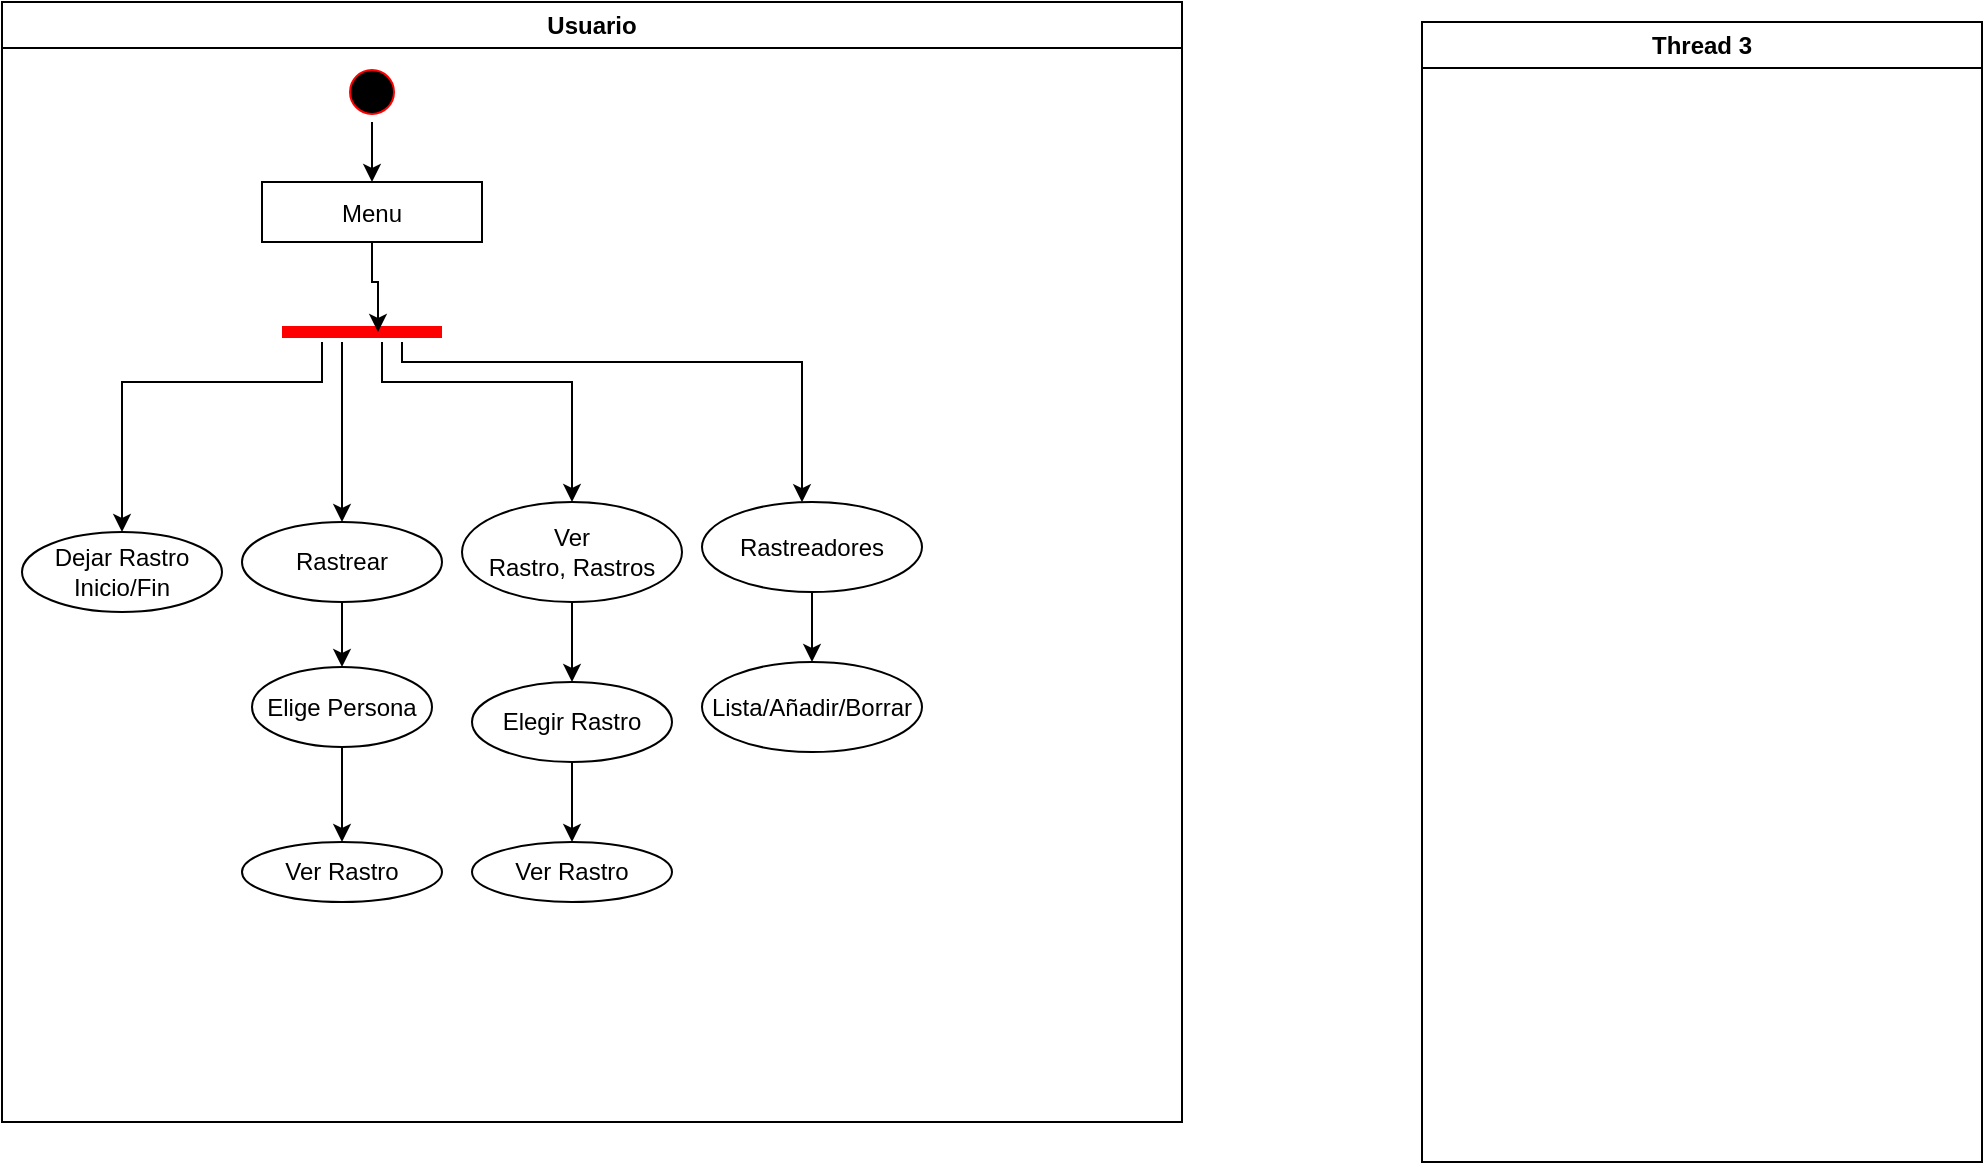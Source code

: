 <mxfile version="12.5.4" type="github" pages="2">
  <diagram name="Flujo" id="e7e014a7-5840-1c2e-5031-d8a46d1fe8dd">
    <mxGraphModel dx="946" dy="646" grid="1" gridSize="10" guides="1" tooltips="1" connect="1" arrows="1" fold="1" page="1" pageScale="1" pageWidth="1169" pageHeight="826" background="#ffffff" math="0" shadow="0">
      <root>
        <mxCell id="0"/>
        <mxCell id="1" parent="0"/>
        <mxCell id="2" value="Usuario" style="swimlane;whiteSpace=wrap;direction=east;" parent="1" vertex="1">
          <mxGeometry x="100" y="90" width="590" height="560" as="geometry"/>
        </mxCell>
        <object label="Dejar Rastro&lt;br&gt;Inicio/Fin" Descripcion="Al pulsar empieza a dejar rastro, se va guardando el rastro en Base de datos&#xa;&#xa;Si ya está dejando rastro la opción es finalizar rastro, no dejar rastro&#xa;&#xa;Si está en finalizar, la opción es dejar rastro" id="QhEU6x6N_ftUbbuGNcNT-46">
          <mxCell style="ellipse;whiteSpace=wrap;html=1;" vertex="1" parent="2">
            <mxGeometry x="10" y="265" width="100" height="40" as="geometry"/>
          </mxCell>
        </object>
        <mxCell id="QhEU6x6N_ftUbbuGNcNT-71" style="edgeStyle=orthogonalEdgeStyle;rounded=0;orthogonalLoop=1;jettySize=auto;html=1;" edge="1" parent="2" source="QhEU6x6N_ftUbbuGNcNT-47" target="QhEU6x6N_ftUbbuGNcNT-70">
          <mxGeometry relative="1" as="geometry"/>
        </mxCell>
        <object label="Rastrear" Descripción="Empieza a revisar el rastro de las personas a las que se dio derecho a rastrear" id="QhEU6x6N_ftUbbuGNcNT-47">
          <mxCell style="ellipse;whiteSpace=wrap;html=1;" vertex="1" parent="2">
            <mxGeometry x="120" y="260" width="100" height="40" as="geometry"/>
          </mxCell>
        </object>
        <mxCell id="QhEU6x6N_ftUbbuGNcNT-68" style="edgeStyle=orthogonalEdgeStyle;rounded=0;orthogonalLoop=1;jettySize=auto;html=1;" edge="1" parent="2" source="QhEU6x6N_ftUbbuGNcNT-49" target="QhEU6x6N_ftUbbuGNcNT-66">
          <mxGeometry relative="1" as="geometry"/>
        </mxCell>
        <object label="Ver &lt;br&gt;Rastro, Rastros" Descripcion="Se ven los rastros dejados, empezando con el actual a los más antiguos" id="QhEU6x6N_ftUbbuGNcNT-49">
          <mxCell style="ellipse;whiteSpace=wrap;html=1;" vertex="1" parent="2">
            <mxGeometry x="230" y="250" width="110" height="50" as="geometry"/>
          </mxCell>
        </object>
        <mxCell id="5" value="" style="ellipse;shape=startState;fillColor=#000000;strokeColor=#ff0000;" parent="2" vertex="1">
          <mxGeometry x="170" y="30" width="30" height="30" as="geometry"/>
        </mxCell>
        <mxCell id="7" value="Menu" style="" parent="2" vertex="1">
          <mxGeometry x="130" y="90" width="110" height="30" as="geometry"/>
        </mxCell>
        <mxCell id="QhEU6x6N_ftUbbuGNcNT-58" style="edgeStyle=orthogonalEdgeStyle;rounded=0;orthogonalLoop=1;jettySize=auto;html=1;entryX=0.5;entryY=0;entryDx=0;entryDy=0;" edge="1" parent="2" source="5" target="7">
          <mxGeometry relative="1" as="geometry"/>
        </mxCell>
        <mxCell id="QhEU6x6N_ftUbbuGNcNT-64" style="edgeStyle=orthogonalEdgeStyle;rounded=0;orthogonalLoop=1;jettySize=auto;html=1;entryX=0.5;entryY=0;entryDx=0;entryDy=0;" edge="1" parent="2" source="QhEU6x6N_ftUbbuGNcNT-42" target="QhEU6x6N_ftUbbuGNcNT-49">
          <mxGeometry relative="1" as="geometry">
            <Array as="points">
              <mxPoint x="190" y="190"/>
              <mxPoint x="285" y="190"/>
            </Array>
          </mxGeometry>
        </mxCell>
        <mxCell id="QhEU6x6N_ftUbbuGNcNT-77" style="edgeStyle=orthogonalEdgeStyle;rounded=0;orthogonalLoop=1;jettySize=auto;html=1;" edge="1" parent="2" source="QhEU6x6N_ftUbbuGNcNT-42" target="QhEU6x6N_ftUbbuGNcNT-74">
          <mxGeometry relative="1" as="geometry">
            <Array as="points">
              <mxPoint x="200" y="180"/>
              <mxPoint x="400" y="180"/>
            </Array>
          </mxGeometry>
        </mxCell>
        <mxCell id="QhEU6x6N_ftUbbuGNcNT-42" value="" style="shape=line;html=1;strokeWidth=6;strokeColor=#ff0000;" vertex="1" parent="2">
          <mxGeometry x="140" y="160" width="80" height="10" as="geometry"/>
        </mxCell>
        <mxCell id="QhEU6x6N_ftUbbuGNcNT-54" style="edgeStyle=orthogonalEdgeStyle;rounded=0;orthogonalLoop=1;jettySize=auto;html=1;" edge="1" parent="2" source="QhEU6x6N_ftUbbuGNcNT-42" target="QhEU6x6N_ftUbbuGNcNT-46">
          <mxGeometry relative="1" as="geometry">
            <Array as="points">
              <mxPoint x="160" y="190"/>
              <mxPoint x="60" y="190"/>
            </Array>
          </mxGeometry>
        </mxCell>
        <mxCell id="QhEU6x6N_ftUbbuGNcNT-55" style="edgeStyle=orthogonalEdgeStyle;rounded=0;orthogonalLoop=1;jettySize=auto;html=1;entryX=0.5;entryY=0;entryDx=0;entryDy=0;" edge="1" parent="2" source="QhEU6x6N_ftUbbuGNcNT-42" target="QhEU6x6N_ftUbbuGNcNT-47">
          <mxGeometry relative="1" as="geometry">
            <Array as="points">
              <mxPoint x="170" y="255"/>
            </Array>
          </mxGeometry>
        </mxCell>
        <mxCell id="QhEU6x6N_ftUbbuGNcNT-62" style="edgeStyle=orthogonalEdgeStyle;rounded=0;orthogonalLoop=1;jettySize=auto;html=1;entryX=0.6;entryY=0.5;entryDx=0;entryDy=0;entryPerimeter=0;" edge="1" parent="2" source="7" target="QhEU6x6N_ftUbbuGNcNT-42">
          <mxGeometry relative="1" as="geometry"/>
        </mxCell>
        <mxCell id="QhEU6x6N_ftUbbuGNcNT-69" style="edgeStyle=orthogonalEdgeStyle;rounded=0;orthogonalLoop=1;jettySize=auto;html=1;" edge="1" parent="2" source="QhEU6x6N_ftUbbuGNcNT-66" target="QhEU6x6N_ftUbbuGNcNT-67">
          <mxGeometry relative="1" as="geometry"/>
        </mxCell>
        <object label="Elegir Rastro" Descripcion="Se elige el rastro que se desea ver, del actual al mas viejo" id="QhEU6x6N_ftUbbuGNcNT-66">
          <mxCell style="ellipse;whiteSpace=wrap;html=1;" vertex="1" parent="2">
            <mxGeometry x="235" y="340" width="100" height="40" as="geometry"/>
          </mxCell>
        </object>
        <object label="Ver Rastro" Descripción="Se ve el rastro dejado" id="QhEU6x6N_ftUbbuGNcNT-67">
          <mxCell style="ellipse;whiteSpace=wrap;html=1;" vertex="1" parent="2">
            <mxGeometry x="235" y="420" width="100" height="30" as="geometry"/>
          </mxCell>
        </object>
        <mxCell id="QhEU6x6N_ftUbbuGNcNT-73" style="edgeStyle=orthogonalEdgeStyle;rounded=0;orthogonalLoop=1;jettySize=auto;html=1;entryX=0.5;entryY=0;entryDx=0;entryDy=0;" edge="1" parent="2" source="QhEU6x6N_ftUbbuGNcNT-70" target="QhEU6x6N_ftUbbuGNcNT-72">
          <mxGeometry relative="1" as="geometry"/>
        </mxCell>
        <object label="Elige Persona" Descripcion="Elige la persona a la que se desea rastrear" id="QhEU6x6N_ftUbbuGNcNT-70">
          <mxCell style="ellipse;whiteSpace=wrap;html=1;" vertex="1" parent="2">
            <mxGeometry x="125" y="332.5" width="90" height="40" as="geometry"/>
          </mxCell>
        </object>
        <object label="Ver Rastro" Descripcion="Se ve el mapa con la persona que se rastrea" id="QhEU6x6N_ftUbbuGNcNT-72">
          <mxCell style="ellipse;whiteSpace=wrap;html=1;" vertex="1" parent="2">
            <mxGeometry x="120" y="420" width="100" height="30" as="geometry"/>
          </mxCell>
        </object>
        <mxCell id="QhEU6x6N_ftUbbuGNcNT-76" value="" style="edgeStyle=orthogonalEdgeStyle;rounded=0;orthogonalLoop=1;jettySize=auto;html=1;" edge="1" parent="2" source="QhEU6x6N_ftUbbuGNcNT-74" target="QhEU6x6N_ftUbbuGNcNT-75">
          <mxGeometry relative="1" as="geometry"/>
        </mxCell>
        <object label="Rastreadores" Descripcion="Acceso a las personas que pueden rastrearme" id="QhEU6x6N_ftUbbuGNcNT-74">
          <mxCell style="ellipse;whiteSpace=wrap;html=1;" vertex="1" parent="2">
            <mxGeometry x="350" y="250" width="110" height="45" as="geometry"/>
          </mxCell>
        </object>
        <object label="Lista/Añadir/Borrar" Descripcion="Se añaden las personas que pueden acceder a mis rastros" id="QhEU6x6N_ftUbbuGNcNT-75">
          <mxCell style="ellipse;whiteSpace=wrap;html=1;" vertex="1" parent="2">
            <mxGeometry x="350" y="330" width="110" height="45" as="geometry"/>
          </mxCell>
        </object>
        <mxCell id="4" value="Thread 3" style="swimlane;whiteSpace=wrap" parent="1" vertex="1">
          <mxGeometry x="810" y="100" width="280" height="570" as="geometry"/>
        </mxCell>
      </root>
    </mxGraphModel>
  </diagram>
  <diagram id="Dm1oo0q5bmK6Jqf1tPeF" name="Tablas">
    <mxGraphModel dx="946" dy="646" grid="1" gridSize="10" guides="1" tooltips="1" connect="1" arrows="1" fold="1" page="1" pageScale="1" pageWidth="1169" pageHeight="827" math="0" shadow="0">
      <root>
        <mxCell id="dsDOiJkIsCiFrJ0K2MnO-0"/>
        <mxCell id="dsDOiJkIsCiFrJ0K2MnO-1" parent="dsDOiJkIsCiFrJ0K2MnO-0"/>
        <mxCell id="SvTrf5oOPu9Eeo3lYWJ9-4" value="Rastros" style="swimlane;fontStyle=0;childLayout=stackLayout;horizontal=1;startSize=26;fillColor=#e0e0e0;horizontalStack=0;resizeParent=1;resizeParentMax=0;resizeLast=0;collapsible=1;marginBottom=0;swimlaneFillColor=#ffffff;align=center;fontSize=14;" vertex="1" parent="dsDOiJkIsCiFrJ0K2MnO-1">
          <mxGeometry x="210" y="113" width="160" height="144" as="geometry"/>
        </mxCell>
        <mxCell id="SvTrf5oOPu9Eeo3lYWJ9-5" value="Rastro" style="shape=partialRectangle;top=0;left=0;right=0;bottom=1;align=left;verticalAlign=middle;fillColor=none;spacingLeft=34;spacingRight=4;overflow=hidden;rotatable=0;points=[[0,0.5],[1,0.5]];portConstraint=eastwest;dropTarget=0;fontStyle=5;fontSize=12;" vertex="1" parent="SvTrf5oOPu9Eeo3lYWJ9-4">
          <mxGeometry y="26" width="160" height="30" as="geometry"/>
        </mxCell>
        <mxCell id="SvTrf5oOPu9Eeo3lYWJ9-6" value="PK" style="shape=partialRectangle;top=0;left=0;bottom=0;fillColor=none;align=left;verticalAlign=middle;spacingLeft=4;spacingRight=4;overflow=hidden;rotatable=0;points=[];portConstraint=eastwest;part=1;fontSize=12;" vertex="1" connectable="0" parent="SvTrf5oOPu9Eeo3lYWJ9-5">
          <mxGeometry width="30" height="30" as="geometry"/>
        </mxCell>
        <mxCell id="SvTrf5oOPu9Eeo3lYWJ9-7" value="Usuario" style="shape=partialRectangle;top=0;left=0;right=0;bottom=0;align=left;verticalAlign=top;fillColor=none;spacingLeft=34;spacingRight=4;overflow=hidden;rotatable=0;points=[[0,0.5],[1,0.5]];portConstraint=eastwest;dropTarget=0;fontSize=12;" vertex="1" parent="SvTrf5oOPu9Eeo3lYWJ9-4">
          <mxGeometry y="56" width="160" height="26" as="geometry"/>
        </mxCell>
        <mxCell id="SvTrf5oOPu9Eeo3lYWJ9-8" value="FK" style="shape=partialRectangle;top=0;left=0;bottom=0;fillColor=none;align=left;verticalAlign=top;spacingLeft=4;spacingRight=4;overflow=hidden;rotatable=0;points=[];portConstraint=eastwest;part=1;fontSize=12;" vertex="1" connectable="0" parent="SvTrf5oOPu9Eeo3lYWJ9-7">
          <mxGeometry width="30" height="26" as="geometry"/>
        </mxCell>
        <mxCell id="SvTrf5oOPu9Eeo3lYWJ9-9" value="Inicio" style="shape=partialRectangle;top=0;left=0;right=0;bottom=0;align=left;verticalAlign=top;fillColor=none;spacingLeft=34;spacingRight=4;overflow=hidden;rotatable=0;points=[[0,0.5],[1,0.5]];portConstraint=eastwest;dropTarget=0;fontSize=12;" vertex="1" parent="SvTrf5oOPu9Eeo3lYWJ9-4">
          <mxGeometry y="82" width="160" height="26" as="geometry"/>
        </mxCell>
        <mxCell id="SvTrf5oOPu9Eeo3lYWJ9-10" value="" style="shape=partialRectangle;top=0;left=0;bottom=0;fillColor=none;align=left;verticalAlign=top;spacingLeft=4;spacingRight=4;overflow=hidden;rotatable=0;points=[];portConstraint=eastwest;part=1;fontSize=12;" vertex="1" connectable="0" parent="SvTrf5oOPu9Eeo3lYWJ9-9">
          <mxGeometry width="30" height="26" as="geometry"/>
        </mxCell>
        <mxCell id="SvTrf5oOPu9Eeo3lYWJ9-11" value="Fin" style="shape=partialRectangle;top=0;left=0;right=0;bottom=0;align=left;verticalAlign=top;fillColor=none;spacingLeft=34;spacingRight=4;overflow=hidden;rotatable=0;points=[[0,0.5],[1,0.5]];portConstraint=eastwest;dropTarget=0;fontSize=12;" vertex="1" parent="SvTrf5oOPu9Eeo3lYWJ9-4">
          <mxGeometry y="108" width="160" height="26" as="geometry"/>
        </mxCell>
        <mxCell id="SvTrf5oOPu9Eeo3lYWJ9-12" value="" style="shape=partialRectangle;top=0;left=0;bottom=0;fillColor=none;align=left;verticalAlign=top;spacingLeft=4;spacingRight=4;overflow=hidden;rotatable=0;points=[];portConstraint=eastwest;part=1;fontSize=12;" vertex="1" connectable="0" parent="SvTrf5oOPu9Eeo3lYWJ9-11">
          <mxGeometry width="30" height="26" as="geometry"/>
        </mxCell>
        <mxCell id="SvTrf5oOPu9Eeo3lYWJ9-13" value="" style="shape=partialRectangle;top=0;left=0;right=0;bottom=0;align=left;verticalAlign=top;fillColor=none;spacingLeft=34;spacingRight=4;overflow=hidden;rotatable=0;points=[[0,0.5],[1,0.5]];portConstraint=eastwest;dropTarget=0;fontSize=12;" vertex="1" parent="SvTrf5oOPu9Eeo3lYWJ9-4">
          <mxGeometry y="134" width="160" height="10" as="geometry"/>
        </mxCell>
        <mxCell id="SvTrf5oOPu9Eeo3lYWJ9-14" value="" style="shape=partialRectangle;top=0;left=0;bottom=0;fillColor=none;align=left;verticalAlign=top;spacingLeft=4;spacingRight=4;overflow=hidden;rotatable=0;points=[];portConstraint=eastwest;part=1;fontSize=12;" vertex="1" connectable="0" parent="SvTrf5oOPu9Eeo3lYWJ9-13">
          <mxGeometry width="30" height="10" as="geometry"/>
        </mxCell>
        <mxCell id="SvTrf5oOPu9Eeo3lYWJ9-20" value="Ubicaciones" style="swimlane;fontStyle=0;childLayout=stackLayout;horizontal=1;startSize=26;fillColor=#e0e0e0;horizontalStack=0;resizeParent=1;resizeParentMax=0;resizeLast=0;collapsible=1;marginBottom=0;swimlaneFillColor=#ffffff;align=center;fontSize=14;" vertex="1" parent="dsDOiJkIsCiFrJ0K2MnO-1">
          <mxGeometry x="210" y="280" width="160" height="122" as="geometry"/>
        </mxCell>
        <mxCell id="SvTrf5oOPu9Eeo3lYWJ9-21" value="Rastro" style="shape=partialRectangle;top=0;left=0;right=0;bottom=1;align=left;verticalAlign=middle;fillColor=none;spacingLeft=34;spacingRight=4;overflow=hidden;rotatable=0;points=[[0,0.5],[1,0.5]];portConstraint=eastwest;dropTarget=0;fontStyle=5;fontSize=12;" vertex="1" parent="SvTrf5oOPu9Eeo3lYWJ9-20">
          <mxGeometry y="26" width="160" height="30" as="geometry"/>
        </mxCell>
        <mxCell id="SvTrf5oOPu9Eeo3lYWJ9-22" value="PK" style="shape=partialRectangle;top=0;left=0;bottom=0;fillColor=none;align=left;verticalAlign=middle;spacingLeft=4;spacingRight=4;overflow=hidden;rotatable=0;points=[];portConstraint=eastwest;part=1;fontSize=12;" vertex="1" connectable="0" parent="SvTrf5oOPu9Eeo3lYWJ9-21">
          <mxGeometry width="30" height="30" as="geometry"/>
        </mxCell>
        <mxCell id="SvTrf5oOPu9Eeo3lYWJ9-31" value="Ubicacion" style="shape=partialRectangle;top=0;left=0;right=0;bottom=1;align=left;verticalAlign=middle;fillColor=none;spacingLeft=34;spacingRight=4;overflow=hidden;rotatable=0;points=[[0,0.5],[1,0.5]];portConstraint=eastwest;dropTarget=0;fontStyle=5;fontSize=12;" vertex="1" parent="SvTrf5oOPu9Eeo3lYWJ9-20">
          <mxGeometry y="56" width="160" height="30" as="geometry"/>
        </mxCell>
        <mxCell id="SvTrf5oOPu9Eeo3lYWJ9-32" value="PK" style="shape=partialRectangle;top=0;left=0;bottom=0;fillColor=none;align=left;verticalAlign=middle;spacingLeft=4;spacingRight=4;overflow=hidden;rotatable=0;points=[];portConstraint=eastwest;part=1;fontSize=12;" vertex="1" connectable="0" parent="SvTrf5oOPu9Eeo3lYWJ9-31">
          <mxGeometry width="30" height="30" as="geometry"/>
        </mxCell>
        <mxCell id="SvTrf5oOPu9Eeo3lYWJ9-23" value="Fecha" style="shape=partialRectangle;top=0;left=0;right=0;bottom=0;align=left;verticalAlign=top;fillColor=none;spacingLeft=34;spacingRight=4;overflow=hidden;rotatable=0;points=[[0,0.5],[1,0.5]];portConstraint=eastwest;dropTarget=0;fontSize=12;" vertex="1" parent="SvTrf5oOPu9Eeo3lYWJ9-20">
          <mxGeometry y="86" width="160" height="26" as="geometry"/>
        </mxCell>
        <mxCell id="SvTrf5oOPu9Eeo3lYWJ9-24" value="" style="shape=partialRectangle;top=0;left=0;bottom=0;fillColor=none;align=left;verticalAlign=top;spacingLeft=4;spacingRight=4;overflow=hidden;rotatable=0;points=[];portConstraint=eastwest;part=1;fontSize=12;" vertex="1" connectable="0" parent="SvTrf5oOPu9Eeo3lYWJ9-23">
          <mxGeometry width="30" height="26" as="geometry"/>
        </mxCell>
        <mxCell id="SvTrf5oOPu9Eeo3lYWJ9-29" value="" style="shape=partialRectangle;top=0;left=0;right=0;bottom=0;align=left;verticalAlign=top;fillColor=none;spacingLeft=34;spacingRight=4;overflow=hidden;rotatable=0;points=[[0,0.5],[1,0.5]];portConstraint=eastwest;dropTarget=0;fontSize=12;" vertex="1" parent="SvTrf5oOPu9Eeo3lYWJ9-20">
          <mxGeometry y="112" width="160" height="10" as="geometry"/>
        </mxCell>
        <mxCell id="SvTrf5oOPu9Eeo3lYWJ9-30" value="" style="shape=partialRectangle;top=0;left=0;bottom=0;fillColor=none;align=left;verticalAlign=top;spacingLeft=4;spacingRight=4;overflow=hidden;rotatable=0;points=[];portConstraint=eastwest;part=1;fontSize=12;" vertex="1" connectable="0" parent="SvTrf5oOPu9Eeo3lYWJ9-29">
          <mxGeometry width="30" height="10" as="geometry"/>
        </mxCell>
        <mxCell id="SvTrf5oOPu9Eeo3lYWJ9-33" value="Usuarios" style="swimlane;fontStyle=0;childLayout=stackLayout;horizontal=1;startSize=26;fillColor=#e0e0e0;horizontalStack=0;resizeParent=1;resizeParentMax=0;resizeLast=0;collapsible=1;marginBottom=0;swimlaneFillColor=#ffffff;align=center;fontSize=14;" vertex="1" parent="dsDOiJkIsCiFrJ0K2MnO-1">
          <mxGeometry x="30" y="113" width="160" height="118" as="geometry"/>
        </mxCell>
        <mxCell id="SvTrf5oOPu9Eeo3lYWJ9-34" value="Usuario" style="shape=partialRectangle;top=0;left=0;right=0;bottom=1;align=left;verticalAlign=middle;fillColor=none;spacingLeft=34;spacingRight=4;overflow=hidden;rotatable=0;points=[[0,0.5],[1,0.5]];portConstraint=eastwest;dropTarget=0;fontStyle=5;fontSize=12;" vertex="1" parent="SvTrf5oOPu9Eeo3lYWJ9-33">
          <mxGeometry y="26" width="160" height="30" as="geometry"/>
        </mxCell>
        <mxCell id="SvTrf5oOPu9Eeo3lYWJ9-35" value="PK" style="shape=partialRectangle;top=0;left=0;bottom=0;fillColor=none;align=left;verticalAlign=middle;spacingLeft=4;spacingRight=4;overflow=hidden;rotatable=0;points=[];portConstraint=eastwest;part=1;fontSize=12;" vertex="1" connectable="0" parent="SvTrf5oOPu9Eeo3lYWJ9-34">
          <mxGeometry width="30" height="30" as="geometry"/>
        </mxCell>
        <mxCell id="SvTrf5oOPu9Eeo3lYWJ9-36" value="Nombre" style="shape=partialRectangle;top=0;left=0;right=0;bottom=0;align=left;verticalAlign=top;fillColor=none;spacingLeft=34;spacingRight=4;overflow=hidden;rotatable=0;points=[[0,0.5],[1,0.5]];portConstraint=eastwest;dropTarget=0;fontSize=12;" vertex="1" parent="SvTrf5oOPu9Eeo3lYWJ9-33">
          <mxGeometry y="56" width="160" height="26" as="geometry"/>
        </mxCell>
        <mxCell id="SvTrf5oOPu9Eeo3lYWJ9-37" value="" style="shape=partialRectangle;top=0;left=0;bottom=0;fillColor=none;align=left;verticalAlign=top;spacingLeft=4;spacingRight=4;overflow=hidden;rotatable=0;points=[];portConstraint=eastwest;part=1;fontSize=12;" vertex="1" connectable="0" parent="SvTrf5oOPu9Eeo3lYWJ9-36">
          <mxGeometry width="30" height="26" as="geometry"/>
        </mxCell>
        <mxCell id="SvTrf5oOPu9Eeo3lYWJ9-44" value="Foto" style="shape=partialRectangle;top=0;left=0;right=0;bottom=0;align=left;verticalAlign=top;fillColor=none;spacingLeft=34;spacingRight=4;overflow=hidden;rotatable=0;points=[[0,0.5],[1,0.5]];portConstraint=eastwest;dropTarget=0;fontSize=12;" vertex="1" parent="SvTrf5oOPu9Eeo3lYWJ9-33">
          <mxGeometry y="82" width="160" height="26" as="geometry"/>
        </mxCell>
        <mxCell id="SvTrf5oOPu9Eeo3lYWJ9-45" value="" style="shape=partialRectangle;top=0;left=0;bottom=0;fillColor=none;align=left;verticalAlign=top;spacingLeft=4;spacingRight=4;overflow=hidden;rotatable=0;points=[];portConstraint=eastwest;part=1;fontSize=12;" vertex="1" connectable="0" parent="SvTrf5oOPu9Eeo3lYWJ9-44">
          <mxGeometry width="30" height="26" as="geometry"/>
        </mxCell>
        <mxCell id="SvTrf5oOPu9Eeo3lYWJ9-42" value="" style="shape=partialRectangle;top=0;left=0;right=0;bottom=0;align=left;verticalAlign=top;fillColor=none;spacingLeft=34;spacingRight=4;overflow=hidden;rotatable=0;points=[[0,0.5],[1,0.5]];portConstraint=eastwest;dropTarget=0;fontSize=12;" vertex="1" parent="SvTrf5oOPu9Eeo3lYWJ9-33">
          <mxGeometry y="108" width="160" height="10" as="geometry"/>
        </mxCell>
        <mxCell id="SvTrf5oOPu9Eeo3lYWJ9-43" value="" style="shape=partialRectangle;top=0;left=0;bottom=0;fillColor=none;align=left;verticalAlign=top;spacingLeft=4;spacingRight=4;overflow=hidden;rotatable=0;points=[];portConstraint=eastwest;part=1;fontSize=12;" vertex="1" connectable="0" parent="SvTrf5oOPu9Eeo3lYWJ9-42">
          <mxGeometry width="30" height="10" as="geometry"/>
        </mxCell>
        <mxCell id="SvTrf5oOPu9Eeo3lYWJ9-57" value="Rastreadores" style="swimlane;fontStyle=0;childLayout=stackLayout;horizontal=1;startSize=26;fillColor=#e0e0e0;horizontalStack=0;resizeParent=1;resizeParentMax=0;resizeLast=0;collapsible=1;marginBottom=0;swimlaneFillColor=#ffffff;align=center;fontSize=14;" vertex="1" parent="dsDOiJkIsCiFrJ0K2MnO-1">
          <mxGeometry x="30" y="250" width="160" height="86" as="geometry"/>
        </mxCell>
        <mxCell id="SvTrf5oOPu9Eeo3lYWJ9-58" value="Usuario" style="shape=partialRectangle;top=0;left=0;right=0;bottom=0;align=left;verticalAlign=middle;fillColor=none;spacingLeft=60;spacingRight=4;overflow=hidden;rotatable=0;points=[[0,0.5],[1,0.5]];portConstraint=eastwest;dropTarget=0;fontStyle=5;fontSize=12;" vertex="1" parent="SvTrf5oOPu9Eeo3lYWJ9-57">
          <mxGeometry y="26" width="160" height="30" as="geometry"/>
        </mxCell>
        <mxCell id="SvTrf5oOPu9Eeo3lYWJ9-59" value="PK,FK1" style="shape=partialRectangle;fontStyle=1;top=0;left=0;bottom=0;fillColor=none;align=left;verticalAlign=middle;spacingLeft=4;spacingRight=4;overflow=hidden;rotatable=0;points=[];portConstraint=eastwest;part=1;fontSize=12;" vertex="1" connectable="0" parent="SvTrf5oOPu9Eeo3lYWJ9-58">
          <mxGeometry width="56" height="30" as="geometry"/>
        </mxCell>
        <mxCell id="SvTrf5oOPu9Eeo3lYWJ9-60" value="Rastreador" style="shape=partialRectangle;top=0;left=0;right=0;bottom=1;align=left;verticalAlign=middle;fillColor=none;spacingLeft=60;spacingRight=4;overflow=hidden;rotatable=0;points=[[0,0.5],[1,0.5]];portConstraint=eastwest;dropTarget=0;fontStyle=5;fontSize=12;" vertex="1" parent="SvTrf5oOPu9Eeo3lYWJ9-57">
          <mxGeometry y="56" width="160" height="30" as="geometry"/>
        </mxCell>
        <mxCell id="SvTrf5oOPu9Eeo3lYWJ9-61" value="PK,FK2" style="shape=partialRectangle;fontStyle=1;top=0;left=0;bottom=0;fillColor=none;align=left;verticalAlign=middle;spacingLeft=4;spacingRight=4;overflow=hidden;rotatable=0;points=[];portConstraint=eastwest;part=1;fontSize=12;" vertex="1" connectable="0" parent="SvTrf5oOPu9Eeo3lYWJ9-60">
          <mxGeometry width="56" height="30" as="geometry"/>
        </mxCell>
      </root>
    </mxGraphModel>
  </diagram>
</mxfile>
